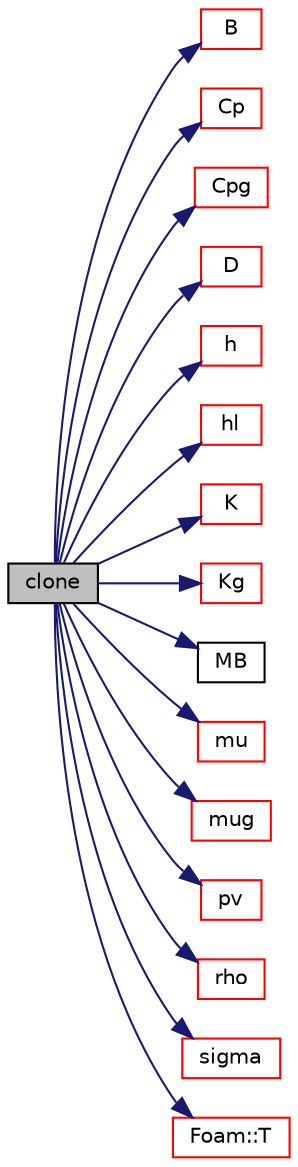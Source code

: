 digraph "clone"
{
  bgcolor="transparent";
  edge [fontname="Helvetica",fontsize="10",labelfontname="Helvetica",labelfontsize="10"];
  node [fontname="Helvetica",fontsize="10",shape=record];
  rankdir="LR";
  Node1 [label="clone",height=0.2,width=0.4,color="black", fillcolor="grey75", style="filled", fontcolor="black"];
  Node1 -> Node2 [color="midnightblue",fontsize="10",style="solid",fontname="Helvetica"];
  Node2 [label="B",height=0.2,width=0.4,color="red",URL="$a01487.html#a9537091a91c8022dc180b65dc8ae2b25",tooltip="Second Virial Coefficient [m^3/kg]. "];
  Node1 -> Node3 [color="midnightblue",fontsize="10",style="solid",fontname="Helvetica"];
  Node3 [label="Cp",height=0.2,width=0.4,color="red",URL="$a01487.html#a4dbacda54553c7d90a40bb3e93d8e989",tooltip="Liquid heat capacity [J/(kg K)]. "];
  Node1 -> Node4 [color="midnightblue",fontsize="10",style="solid",fontname="Helvetica"];
  Node4 [label="Cpg",height=0.2,width=0.4,color="red",URL="$a01487.html#a4c1732e4d00185095b9cdd983b0adaeb",tooltip="Ideal gas heat capacity [J/(kg K)]. "];
  Node1 -> Node5 [color="midnightblue",fontsize="10",style="solid",fontname="Helvetica"];
  Node5 [label="D",height=0.2,width=0.4,color="red",URL="$a01487.html#add8e22162a46b1ce0fe68d3648219157",tooltip="Vapour diffussivity [m2/s]. "];
  Node1 -> Node6 [color="midnightblue",fontsize="10",style="solid",fontname="Helvetica"];
  Node6 [label="h",height=0.2,width=0.4,color="red",URL="$a01487.html#abcbc515d32dd22b7965bc0659b0dcb8b",tooltip="Liquid Enthalpy [J/(kg)]. "];
  Node1 -> Node7 [color="midnightblue",fontsize="10",style="solid",fontname="Helvetica"];
  Node7 [label="hl",height=0.2,width=0.4,color="red",URL="$a01487.html#a6e971d930c759e990b927baa520d246d",tooltip="Heat of vapourisation [J/kg]. "];
  Node1 -> Node8 [color="midnightblue",fontsize="10",style="solid",fontname="Helvetica"];
  Node8 [label="K",height=0.2,width=0.4,color="red",URL="$a01487.html#af8bc8cf9f1b34f18147d937a4441d204",tooltip="Liquid thermal conductivity [W/(m K)]. "];
  Node1 -> Node9 [color="midnightblue",fontsize="10",style="solid",fontname="Helvetica"];
  Node9 [label="Kg",height=0.2,width=0.4,color="red",URL="$a01487.html#ace88ddab5a0f4bf81d113a7a56e7c159",tooltip="Vapour thermal conductivity [W/(m K)]. "];
  Node1 -> Node10 [color="midnightblue",fontsize="10",style="solid",fontname="Helvetica"];
  Node10 [label="MB",height=0.2,width=0.4,color="black",URL="$a01487.html#a8e57ee7dfbfeb4d39485118807d28a99",tooltip="Construct null. "];
  Node1 -> Node11 [color="midnightblue",fontsize="10",style="solid",fontname="Helvetica"];
  Node11 [label="mu",height=0.2,width=0.4,color="red",URL="$a01487.html#ad21399bd4864464044ae0f9f3d926e51",tooltip="Liquid viscosity [Pa s]. "];
  Node1 -> Node12 [color="midnightblue",fontsize="10",style="solid",fontname="Helvetica"];
  Node12 [label="mug",height=0.2,width=0.4,color="red",URL="$a01487.html#a53dda807da2c7b8a72a337d356ded193",tooltip="Vapour viscosity [Pa s]. "];
  Node1 -> Node13 [color="midnightblue",fontsize="10",style="solid",fontname="Helvetica"];
  Node13 [label="pv",height=0.2,width=0.4,color="red",URL="$a01487.html#a5260d9b7d16fe83c9e77a099f8b3ce3b",tooltip="Vapour pressure [Pa]. "];
  Node1 -> Node14 [color="midnightblue",fontsize="10",style="solid",fontname="Helvetica"];
  Node14 [label="rho",height=0.2,width=0.4,color="red",URL="$a01487.html#a359d9102401045ba4fa2c2a4aecfca71",tooltip="Liquid density [kg/m^3]. "];
  Node1 -> Node15 [color="midnightblue",fontsize="10",style="solid",fontname="Helvetica"];
  Node15 [label="sigma",height=0.2,width=0.4,color="red",URL="$a01487.html#a79a6e6a467d5be79c5a6ab6d3f42dd71",tooltip="Surface tension [N/m]. "];
  Node1 -> Node16 [color="midnightblue",fontsize="10",style="solid",fontname="Helvetica"];
  Node16 [label="Foam::T",height=0.2,width=0.4,color="red",URL="$a10974.html#ae57fda0abb14bb0944947c463c6e09d4"];
}
